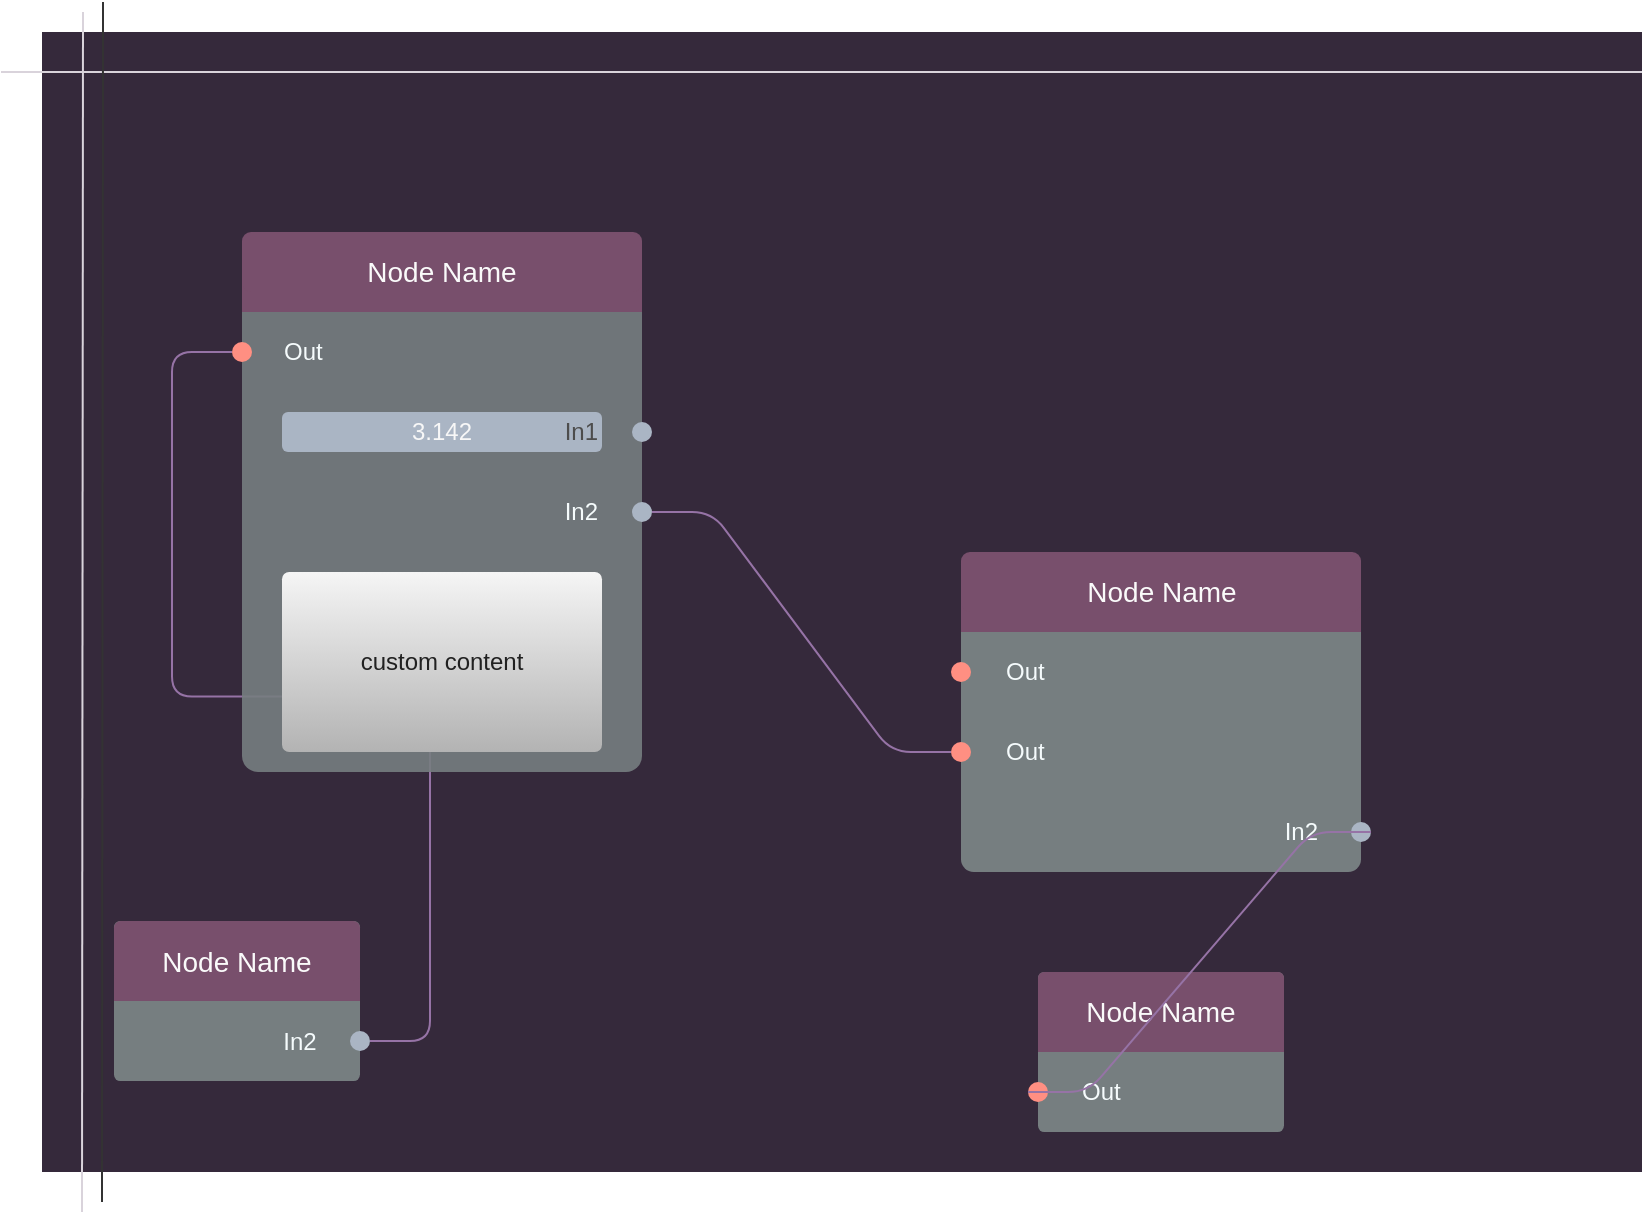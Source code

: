 <mxfile version="12.3.3" type="device" pages="1"><diagram id="e-TKlFrXCYPR3CUu4B7U" name="Page-1"><mxGraphModel dx="2005" dy="607" grid="1" gridSize="10" guides="1" tooltips="1" connect="1" arrows="1" fold="1" page="1" pageScale="1" pageWidth="827" pageHeight="1169" math="0" shadow="0"><root><mxCell id="0"/><mxCell id="1" parent="0"/><mxCell id="DC-LlHqNpqOmWfbGVyhu-63" value="" style="rounded=0;whiteSpace=wrap;html=1;shadow=0;glass=0;comic=0;fillColor=#35293B;strokeColor=none;" parent="1" vertex="1"><mxGeometry x="20" y="60" width="800" height="570" as="geometry"/></mxCell><mxCell id="DC-LlHqNpqOmWfbGVyhu-25" value="" style="endArrow=none;html=1;endFill=0;fillColor=#e1d5e7;strokeColor=#9673a6;exitX=1;exitY=0.5;exitDx=0;exitDy=0;edgeStyle=entityRelationEdgeStyle;" parent="1" source="DC-LlHqNpqOmWfbGVyhu-72" edge="1"><mxGeometry width="50" height="50" relative="1" as="geometry"><mxPoint x="40" y="240" as="sourcePoint"/><mxPoint x="115" y="220" as="targetPoint"/></mxGeometry></mxCell><mxCell id="DC-LlHqNpqOmWfbGVyhu-1" value="" style="rounded=1;whiteSpace=wrap;html=1;shadow=0;glass=0;comic=0;arcSize=4;fillColor=#767E80;strokeColor=none;opacity=90;" parent="1" vertex="1"><mxGeometry x="120" y="160" width="200" height="270" as="geometry"/></mxCell><mxCell id="DC-LlHqNpqOmWfbGVyhu-3" value="" style="rounded=0;whiteSpace=wrap;html=1;shadow=0;glass=0;comic=0;fillColor=#784F6C;strokeColor=none;" parent="1" vertex="1"><mxGeometry x="120" y="170" width="200" height="30" as="geometry"/></mxCell><mxCell id="DC-LlHqNpqOmWfbGVyhu-4" value="" style="rounded=1;whiteSpace=wrap;html=1;shadow=0;glass=0;comic=0;fillColor=#784F6C;strokeColor=none;" parent="1" vertex="1"><mxGeometry x="120" y="160" width="200" height="30" as="geometry"/></mxCell><mxCell id="DC-LlHqNpqOmWfbGVyhu-5" value="&lt;font style=&quot;font-size: 14px&quot; color=&quot;#FAFAFA&quot;&gt;Node Name&lt;/font&gt;" style="text;html=1;strokeColor=none;fillColor=none;align=center;verticalAlign=middle;whiteSpace=wrap;rounded=0;shadow=0;glass=0;comic=0;" parent="1" vertex="1"><mxGeometry x="130" y="170" width="180" height="20" as="geometry"/></mxCell><mxCell id="DC-LlHqNpqOmWfbGVyhu-6" value="" style="ellipse;whiteSpace=wrap;html=1;aspect=fixed;rounded=1;shadow=0;glass=0;comic=0;fillColor=#FF8F82;strokeColor=none;" parent="1" vertex="1"><mxGeometry x="115" y="215" width="10" height="10" as="geometry"/></mxCell><mxCell id="DC-LlHqNpqOmWfbGVyhu-7" value="&lt;div align=&quot;left&quot;&gt;&lt;font style=&quot;font-size: 12px&quot; color=&quot;#F5FBFC&quot;&gt;Out&lt;/font&gt;&lt;/div&gt;" style="text;html=1;strokeColor=none;fillColor=none;align=left;verticalAlign=middle;whiteSpace=wrap;rounded=0;shadow=0;glass=0;comic=0;" parent="1" vertex="1"><mxGeometry x="139" y="210" width="161" height="20" as="geometry"/></mxCell><mxCell id="DC-LlHqNpqOmWfbGVyhu-8" value="" style="ellipse;whiteSpace=wrap;html=1;aspect=fixed;rounded=1;shadow=0;glass=0;comic=0;fillColor=#AAB5C4;strokeColor=none;" parent="1" vertex="1"><mxGeometry x="315" y="255" width="10" height="10" as="geometry"/></mxCell><mxCell id="DC-LlHqNpqOmWfbGVyhu-9" value="" style="ellipse;whiteSpace=wrap;html=1;aspect=fixed;rounded=1;shadow=0;glass=0;comic=0;fillColor=#AAB5C4;strokeColor=none;" parent="1" vertex="1"><mxGeometry x="315" y="295" width="10" height="10" as="geometry"/></mxCell><mxCell id="DC-LlHqNpqOmWfbGVyhu-11" value="&lt;div align=&quot;right&quot;&gt;&lt;font color=&quot;#F5FBFC&quot;&gt;In2&lt;/font&gt;&lt;/div&gt;" style="text;html=1;strokeColor=none;fillColor=none;align=right;verticalAlign=middle;whiteSpace=wrap;rounded=0;shadow=0;glass=0;comic=0;" parent="1" vertex="1"><mxGeometry x="260" y="290" width="40" height="20" as="geometry"/></mxCell><mxCell id="DC-LlHqNpqOmWfbGVyhu-13" value="&lt;font color=&quot;#F7F7F7&quot;&gt;3.142&lt;/font&gt;" style="rounded=1;whiteSpace=wrap;html=1;shadow=0;glass=0;comic=0;fillColor=#AAB5C4;strokeColor=none;" parent="1" vertex="1"><mxGeometry x="140" y="250" width="160" height="20" as="geometry"/></mxCell><mxCell id="DC-LlHqNpqOmWfbGVyhu-10" value="&lt;div align=&quot;right&quot;&gt;&lt;font color=&quot;#4D4D4D&quot;&gt;In1&lt;/font&gt;&lt;/div&gt;" style="text;html=1;align=right;verticalAlign=middle;whiteSpace=wrap;rounded=0;shadow=0;glass=0;comic=0;" parent="1" vertex="1"><mxGeometry x="260" y="250" width="40" height="20" as="geometry"/></mxCell><mxCell id="DC-LlHqNpqOmWfbGVyhu-21" value="&lt;font color=&quot;#212121&quot;&gt;custom content&lt;/font&gt;" style="rounded=1;whiteSpace=wrap;html=1;shadow=0;glass=0;comic=0;fillColor=#f5f5f5;strokeColor=none;arcSize=4;gradientColor=#b3b3b3;" parent="1" vertex="1"><mxGeometry x="140" y="330" width="160" height="90" as="geometry"/></mxCell><mxCell id="DC-LlHqNpqOmWfbGVyhu-27" value="" style="rounded=1;whiteSpace=wrap;html=1;shadow=0;glass=0;comic=0;arcSize=4;fillColor=#767E80;strokeColor=none;" parent="1" vertex="1"><mxGeometry x="479.5" y="320" width="200" height="160" as="geometry"/></mxCell><mxCell id="DC-LlHqNpqOmWfbGVyhu-28" value="" style="rounded=0;whiteSpace=wrap;html=1;shadow=0;glass=0;comic=0;fillColor=#784F6C;strokeColor=none;" parent="1" vertex="1"><mxGeometry x="479.5" y="330" width="200" height="30" as="geometry"/></mxCell><mxCell id="DC-LlHqNpqOmWfbGVyhu-29" value="" style="rounded=1;whiteSpace=wrap;html=1;shadow=0;glass=0;comic=0;fillColor=#784F6C;strokeColor=none;" parent="1" vertex="1"><mxGeometry x="479.5" y="320" width="200" height="30" as="geometry"/></mxCell><mxCell id="DC-LlHqNpqOmWfbGVyhu-30" value="&lt;font style=&quot;font-size: 14px&quot; color=&quot;#FAFAFA&quot;&gt;Node Name&lt;/font&gt;" style="text;html=1;strokeColor=none;fillColor=none;align=center;verticalAlign=middle;whiteSpace=wrap;rounded=0;shadow=0;glass=0;comic=0;" parent="1" vertex="1"><mxGeometry x="489.5" y="330" width="180" height="20" as="geometry"/></mxCell><mxCell id="DC-LlHqNpqOmWfbGVyhu-31" value="" style="ellipse;whiteSpace=wrap;html=1;aspect=fixed;rounded=1;shadow=0;glass=0;comic=0;fillColor=#FF8F82;strokeColor=none;" parent="1" vertex="1"><mxGeometry x="474.5" y="375" width="10" height="10" as="geometry"/></mxCell><mxCell id="DC-LlHqNpqOmWfbGVyhu-32" value="&lt;div align=&quot;left&quot;&gt;&lt;font style=&quot;font-size: 12px&quot; color=&quot;#F5FBFC&quot;&gt;Out&lt;/font&gt;&lt;/div&gt;" style="text;html=1;strokeColor=none;fillColor=none;align=left;verticalAlign=middle;whiteSpace=wrap;rounded=0;shadow=0;glass=0;comic=0;" parent="1" vertex="1"><mxGeometry x="500" y="370" width="161" height="20" as="geometry"/></mxCell><mxCell id="DC-LlHqNpqOmWfbGVyhu-34" value="" style="ellipse;whiteSpace=wrap;html=1;aspect=fixed;rounded=1;shadow=0;glass=0;comic=0;fillColor=#AAB5C4;strokeColor=none;" parent="1" vertex="1"><mxGeometry x="674.5" y="455" width="10" height="10" as="geometry"/></mxCell><mxCell id="DC-LlHqNpqOmWfbGVyhu-35" value="&lt;div align=&quot;right&quot;&gt;&lt;font color=&quot;#F5FBFC&quot;&gt;In2&lt;/font&gt;&lt;/div&gt;" style="text;html=1;strokeColor=none;fillColor=none;align=right;verticalAlign=middle;whiteSpace=wrap;rounded=0;shadow=0;glass=0;comic=0;" parent="1" vertex="1"><mxGeometry x="500" y="450" width="160" height="20" as="geometry"/></mxCell><mxCell id="DC-LlHqNpqOmWfbGVyhu-44" value="" style="rounded=1;whiteSpace=wrap;html=1;shadow=0;glass=0;comic=0;arcSize=4;fillColor=#767E80;strokeColor=none;" parent="1" vertex="1"><mxGeometry x="518" y="530" width="123" height="80" as="geometry"/></mxCell><mxCell id="DC-LlHqNpqOmWfbGVyhu-45" value="" style="rounded=0;whiteSpace=wrap;html=1;shadow=0;glass=0;comic=0;fillColor=#784F6C;strokeColor=none;" parent="1" vertex="1"><mxGeometry x="518" y="540" width="123" height="30" as="geometry"/></mxCell><mxCell id="DC-LlHqNpqOmWfbGVyhu-46" value="" style="rounded=1;whiteSpace=wrap;html=1;shadow=0;glass=0;comic=0;fillColor=#784F6C;strokeColor=none;arcSize=10;" parent="1" vertex="1"><mxGeometry x="518" y="530" width="123" height="30" as="geometry"/></mxCell><mxCell id="DC-LlHqNpqOmWfbGVyhu-47" value="&lt;font style=&quot;font-size: 14px&quot; color=&quot;#FAFAFA&quot;&gt;Node Name&lt;/font&gt;" style="text;html=1;strokeColor=none;fillColor=none;align=center;verticalAlign=middle;whiteSpace=wrap;rounded=0;shadow=0;glass=0;comic=0;" parent="1" vertex="1"><mxGeometry x="528" y="540" width="103" height="20" as="geometry"/></mxCell><mxCell id="DC-LlHqNpqOmWfbGVyhu-48" value="" style="ellipse;whiteSpace=wrap;html=1;aspect=fixed;rounded=1;shadow=0;glass=0;comic=0;fillColor=#FF8F82;strokeColor=none;" parent="1" vertex="1"><mxGeometry x="513" y="585" width="10" height="10" as="geometry"/></mxCell><mxCell id="DC-LlHqNpqOmWfbGVyhu-49" value="&lt;div align=&quot;left&quot;&gt;&lt;font style=&quot;font-size: 12px&quot; color=&quot;#F5FBFC&quot;&gt;Out&lt;/font&gt;&lt;/div&gt;" style="text;html=1;strokeColor=none;fillColor=none;align=left;verticalAlign=middle;whiteSpace=wrap;rounded=0;shadow=0;glass=0;comic=0;" parent="1" vertex="1"><mxGeometry x="537.5" y="580" width="40" height="20" as="geometry"/></mxCell><mxCell id="DC-LlHqNpqOmWfbGVyhu-57" value="" style="endArrow=none;html=1;edgeStyle=entityRelationEdgeStyle;endFill=0;fillColor=#e1d5e7;strokeColor=#9673a6;entryX=0;entryY=0.5;entryDx=0;entryDy=0;exitX=1;exitY=0.5;exitDx=0;exitDy=0;" parent="1" source="DC-LlHqNpqOmWfbGVyhu-34" target="DC-LlHqNpqOmWfbGVyhu-48" edge="1"><mxGeometry width="50" height="50" relative="1" as="geometry"><mxPoint x="720" y="450" as="sourcePoint"/><mxPoint x="512.724" y="590.069" as="targetPoint"/></mxGeometry></mxCell><mxCell id="DC-LlHqNpqOmWfbGVyhu-58" value="" style="ellipse;whiteSpace=wrap;html=1;aspect=fixed;rounded=1;shadow=0;glass=0;comic=0;fillColor=#FF8F82;strokeColor=none;" parent="1" vertex="1"><mxGeometry x="474.5" y="415" width="10" height="10" as="geometry"/></mxCell><mxCell id="DC-LlHqNpqOmWfbGVyhu-60" value="&lt;div align=&quot;left&quot;&gt;&lt;font style=&quot;font-size: 12px&quot; color=&quot;#F5FBFC&quot;&gt;Out&lt;/font&gt;&lt;/div&gt;" style="text;html=1;strokeColor=none;fillColor=none;align=left;verticalAlign=middle;whiteSpace=wrap;rounded=0;shadow=0;glass=0;comic=0;" parent="1" vertex="1"><mxGeometry x="500" y="410" width="160" height="20" as="geometry"/></mxCell><mxCell id="DC-LlHqNpqOmWfbGVyhu-65" value="" style="endArrow=none;html=1;strokeColor=#D9D3DB;" parent="1" edge="1"><mxGeometry width="50" height="50" relative="1" as="geometry"><mxPoint x="-0.5" y="80" as="sourcePoint"/><mxPoint x="820" y="80" as="targetPoint"/></mxGeometry></mxCell><mxCell id="DC-LlHqNpqOmWfbGVyhu-66" value="" style="endArrow=none;html=1;strokeColor=#D9D3DB;" parent="1" edge="1"><mxGeometry width="50" height="50" relative="1" as="geometry"><mxPoint x="40.5" y="50" as="sourcePoint"/><mxPoint x="40" y="650" as="targetPoint"/></mxGeometry></mxCell><mxCell id="DC-LlHqNpqOmWfbGVyhu-19" value="" style="endArrow=none;html=1;edgeStyle=entityRelationEdgeStyle;endFill=0;exitX=1;exitY=0.5;exitDx=0;exitDy=0;fillColor=#e1d5e7;strokeColor=#9673a6;entryX=0;entryY=0.5;entryDx=0;entryDy=0;" parent="1" source="DC-LlHqNpqOmWfbGVyhu-9" target="DC-LlHqNpqOmWfbGVyhu-58" edge="1"><mxGeometry width="50" height="50" relative="1" as="geometry"><mxPoint x="340.116" y="299.977" as="sourcePoint"/><mxPoint x="400" y="340" as="targetPoint"/></mxGeometry></mxCell><mxCell id="DC-LlHqNpqOmWfbGVyhu-67" value="" style="rounded=1;whiteSpace=wrap;html=1;shadow=0;glass=0;comic=0;arcSize=4;fillColor=#767E80;strokeColor=none;" parent="1" vertex="1"><mxGeometry x="56" y="504.5" width="123" height="80" as="geometry"/></mxCell><mxCell id="DC-LlHqNpqOmWfbGVyhu-68" value="" style="rounded=0;whiteSpace=wrap;html=1;shadow=0;glass=0;comic=0;fillColor=#784F6C;strokeColor=none;" parent="1" vertex="1"><mxGeometry x="56" y="514.5" width="123" height="30" as="geometry"/></mxCell><mxCell id="DC-LlHqNpqOmWfbGVyhu-69" value="" style="rounded=1;whiteSpace=wrap;html=1;shadow=0;glass=0;comic=0;fillColor=#784F6C;strokeColor=none;arcSize=11;" parent="1" vertex="1"><mxGeometry x="56" y="504.5" width="123" height="30" as="geometry"/></mxCell><mxCell id="DC-LlHqNpqOmWfbGVyhu-70" value="&lt;font style=&quot;font-size: 14px&quot; color=&quot;#FAFAFA&quot;&gt;Node Name&lt;/font&gt;" style="text;html=1;strokeColor=none;fillColor=none;align=center;verticalAlign=middle;whiteSpace=wrap;rounded=0;shadow=0;glass=0;comic=0;" parent="1" vertex="1"><mxGeometry x="66" y="514.5" width="103" height="20" as="geometry"/></mxCell><mxCell id="DC-LlHqNpqOmWfbGVyhu-72" value="" style="ellipse;whiteSpace=wrap;html=1;aspect=fixed;rounded=1;shadow=0;glass=0;comic=0;fillColor=#AAB5C4;strokeColor=none;" parent="1" vertex="1"><mxGeometry x="174" y="559.5" width="10" height="10" as="geometry"/></mxCell><mxCell id="DC-LlHqNpqOmWfbGVyhu-73" value="&lt;font color=&quot;#F5FBFC&quot;&gt;In2&lt;/font&gt;" style="text;html=1;strokeColor=none;fillColor=none;align=center;verticalAlign=middle;whiteSpace=wrap;rounded=0;shadow=0;glass=0;comic=0;" parent="1" vertex="1"><mxGeometry x="129" y="554.5" width="40" height="20" as="geometry"/></mxCell><mxCell id="DC-LlHqNpqOmWfbGVyhu-74" value="" style="endArrow=none;html=1;strokeColor=#333333;" parent="1" edge="1"><mxGeometry width="50" height="50" relative="1" as="geometry"><mxPoint x="50.5" y="45" as="sourcePoint"/><mxPoint x="50" y="645" as="targetPoint"/></mxGeometry></mxCell></root></mxGraphModel></diagram></mxfile>
